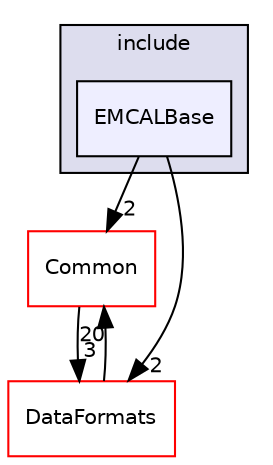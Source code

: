 digraph "/home/travis/build/AliceO2Group/AliceO2/Detectors/EMCAL/base/include/EMCALBase" {
  bgcolor=transparent;
  compound=true
  node [ fontsize="10", fontname="Helvetica"];
  edge [ labelfontsize="10", labelfontname="Helvetica"];
  subgraph clusterdir_d913fa5f752939d931056a55b4543460 {
    graph [ bgcolor="#ddddee", pencolor="black", label="include" fontname="Helvetica", fontsize="10", URL="dir_d913fa5f752939d931056a55b4543460.html"]
  dir_f55b0a41c69de3d0d72e7a4ddcbca6a1 [shape=box, label="EMCALBase", style="filled", fillcolor="#eeeeff", pencolor="black", URL="dir_f55b0a41c69de3d0d72e7a4ddcbca6a1.html"];
  }
  dir_4ab6b4cc6a7edbff49100e9123df213f [shape=box label="Common" color="red" URL="dir_4ab6b4cc6a7edbff49100e9123df213f.html"];
  dir_2171f7ec022c5423887b07c69b2f5b48 [shape=box label="DataFormats" color="red" URL="dir_2171f7ec022c5423887b07c69b2f5b48.html"];
  dir_4ab6b4cc6a7edbff49100e9123df213f->dir_2171f7ec022c5423887b07c69b2f5b48 [headlabel="3", labeldistance=1.5 headhref="dir_000016_000054.html"];
  dir_f55b0a41c69de3d0d72e7a4ddcbca6a1->dir_4ab6b4cc6a7edbff49100e9123df213f [headlabel="2", labeldistance=1.5 headhref="dir_000116_000016.html"];
  dir_f55b0a41c69de3d0d72e7a4ddcbca6a1->dir_2171f7ec022c5423887b07c69b2f5b48 [headlabel="2", labeldistance=1.5 headhref="dir_000116_000054.html"];
  dir_2171f7ec022c5423887b07c69b2f5b48->dir_4ab6b4cc6a7edbff49100e9123df213f [headlabel="20", labeldistance=1.5 headhref="dir_000054_000016.html"];
}
